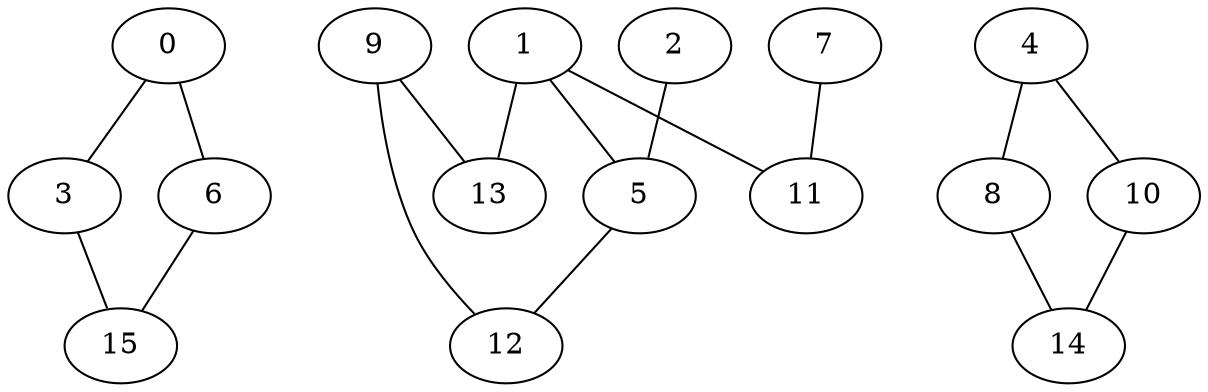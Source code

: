graph "sampletest150-mod2_image21.bmp" {
	0	 [type=corner,
		x=329,
		y=164];
	3	 [type=corner,
		x=329,
		y=356];
	0 -- 3	 [angle0="-1.57",
		frequency=1,
		type0=line];
	6	 [type=corner,
		x=191,
		y=163];
	0 -- 6	 [angle0=".01",
		frequency=1,
		type0=line];
	1	 [type=intersection,
		x=242,
		y=263];
	5	 [type=intersection,
		x=293,
		y=265];
	1 -- 5	 [angle0=".04",
		frequency=1,
		type0=line];
	11	 [type=corner,
		x=238,
		y=233];
	1 -- 11	 [angle0="1.44",
		frequency=1,
		type0=line];
	13	 [type=corner,
		x=227,
		y=269];
	1 -- 13	 [angle0="-.38",
		frequency=1,
		type0=line];
	2	 [type=endpoint,
		x=297,
		y=237];
	2 -- 5	 [angle0="-1.43",
		frequency=1,
		type0=line];
	15	 [type=corner,
		x=207,
		y=348];
	3 -- 15	 [angle0=".07",
		frequency=1,
		type0=line];
	4	 [type=corner,
		x=148,
		y=447];
	8	 [type=corner,
		x=129,
		y=48];
	4 -- 8	 [angle0="1.52",
		frequency=1,
		type0=line];
	10	 [type=corner,
		x=384,
		y=459];
	4 -- 10	 [angle0=".05",
		frequency=1,
		type0=line];
	12	 [type=corner,
		x=304,
		y=333];
	5 -- 12	 [angle0="1.41",
		frequency=1,
		type0=line];
	6 -- 15	 [angle0="1.48",
		frequency=1,
		type0=line];
	7	 [type=endpoint,
		x=226,
		y=178];
	7 -- 11	 [angle0="1.36",
		frequency=1,
		type0=line];
	14	 [type=corner,
		x=383,
		y=58];
	8 -- 14	 [angle0=".04",
		frequency=1,
		type0=line];
	9	 [type=corner,
		x=241,
		y=342];
	9 -- 12	 [angle0="-.14",
		frequency=1,
		type0=line];
	9 -- 13	 [angle0="1.38",
		frequency=1,
		type0=line];
	10 -- 14	 [angle0="1.57",
		frequency=1,
		type0=line];
}
